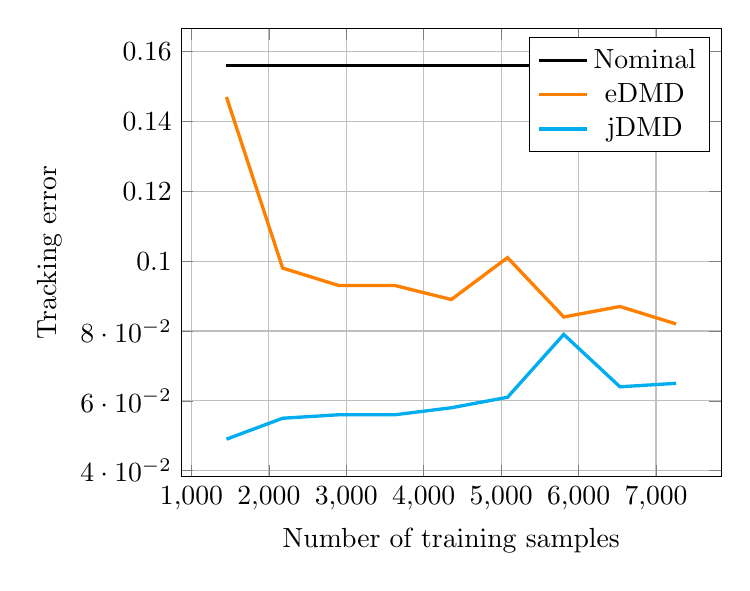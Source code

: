 % Recommended preamble:
\begin{tikzpicture}
\begin{axis}[xmajorgrids, ymajorgrids, xlabel={Number of training samples}, ylabel={Tracking error}]
    \addplot+[no marks, very thick, black]
        coordinates {
            (1452,0.156)
            (2178,0.156)
            (2904,0.156)
            (3630,0.156)
            (4356,0.156)
            (5082,0.156)
            (5808,0.156)
            (6534,0.156)
            (7260,0.156)
        }
        ;
    \addplot+[no marks, very thick, orange]
        coordinates {
            (1452,0.147)
            (2178,0.098)
            (2904,0.093)
            (3630,0.093)
            (4356,0.089)
            (5082,0.101)
            (5808,0.084)
            (6534,0.087)
            (7260,0.082)
        }
        ;
    \addplot+[no marks, very thick, cyan]
        coordinates {
            (1452,0.049)
            (2178,0.055)
            (2904,0.056)
            (3630,0.056)
            (4356,0.058)
            (5082,0.061)
            (5808,0.079)
            (6534,0.064)
            (7260,0.065)
        }
        ;
    \legend{{Nominal},{eDMD},{jDMD}}
\end{axis}
\end{tikzpicture}
